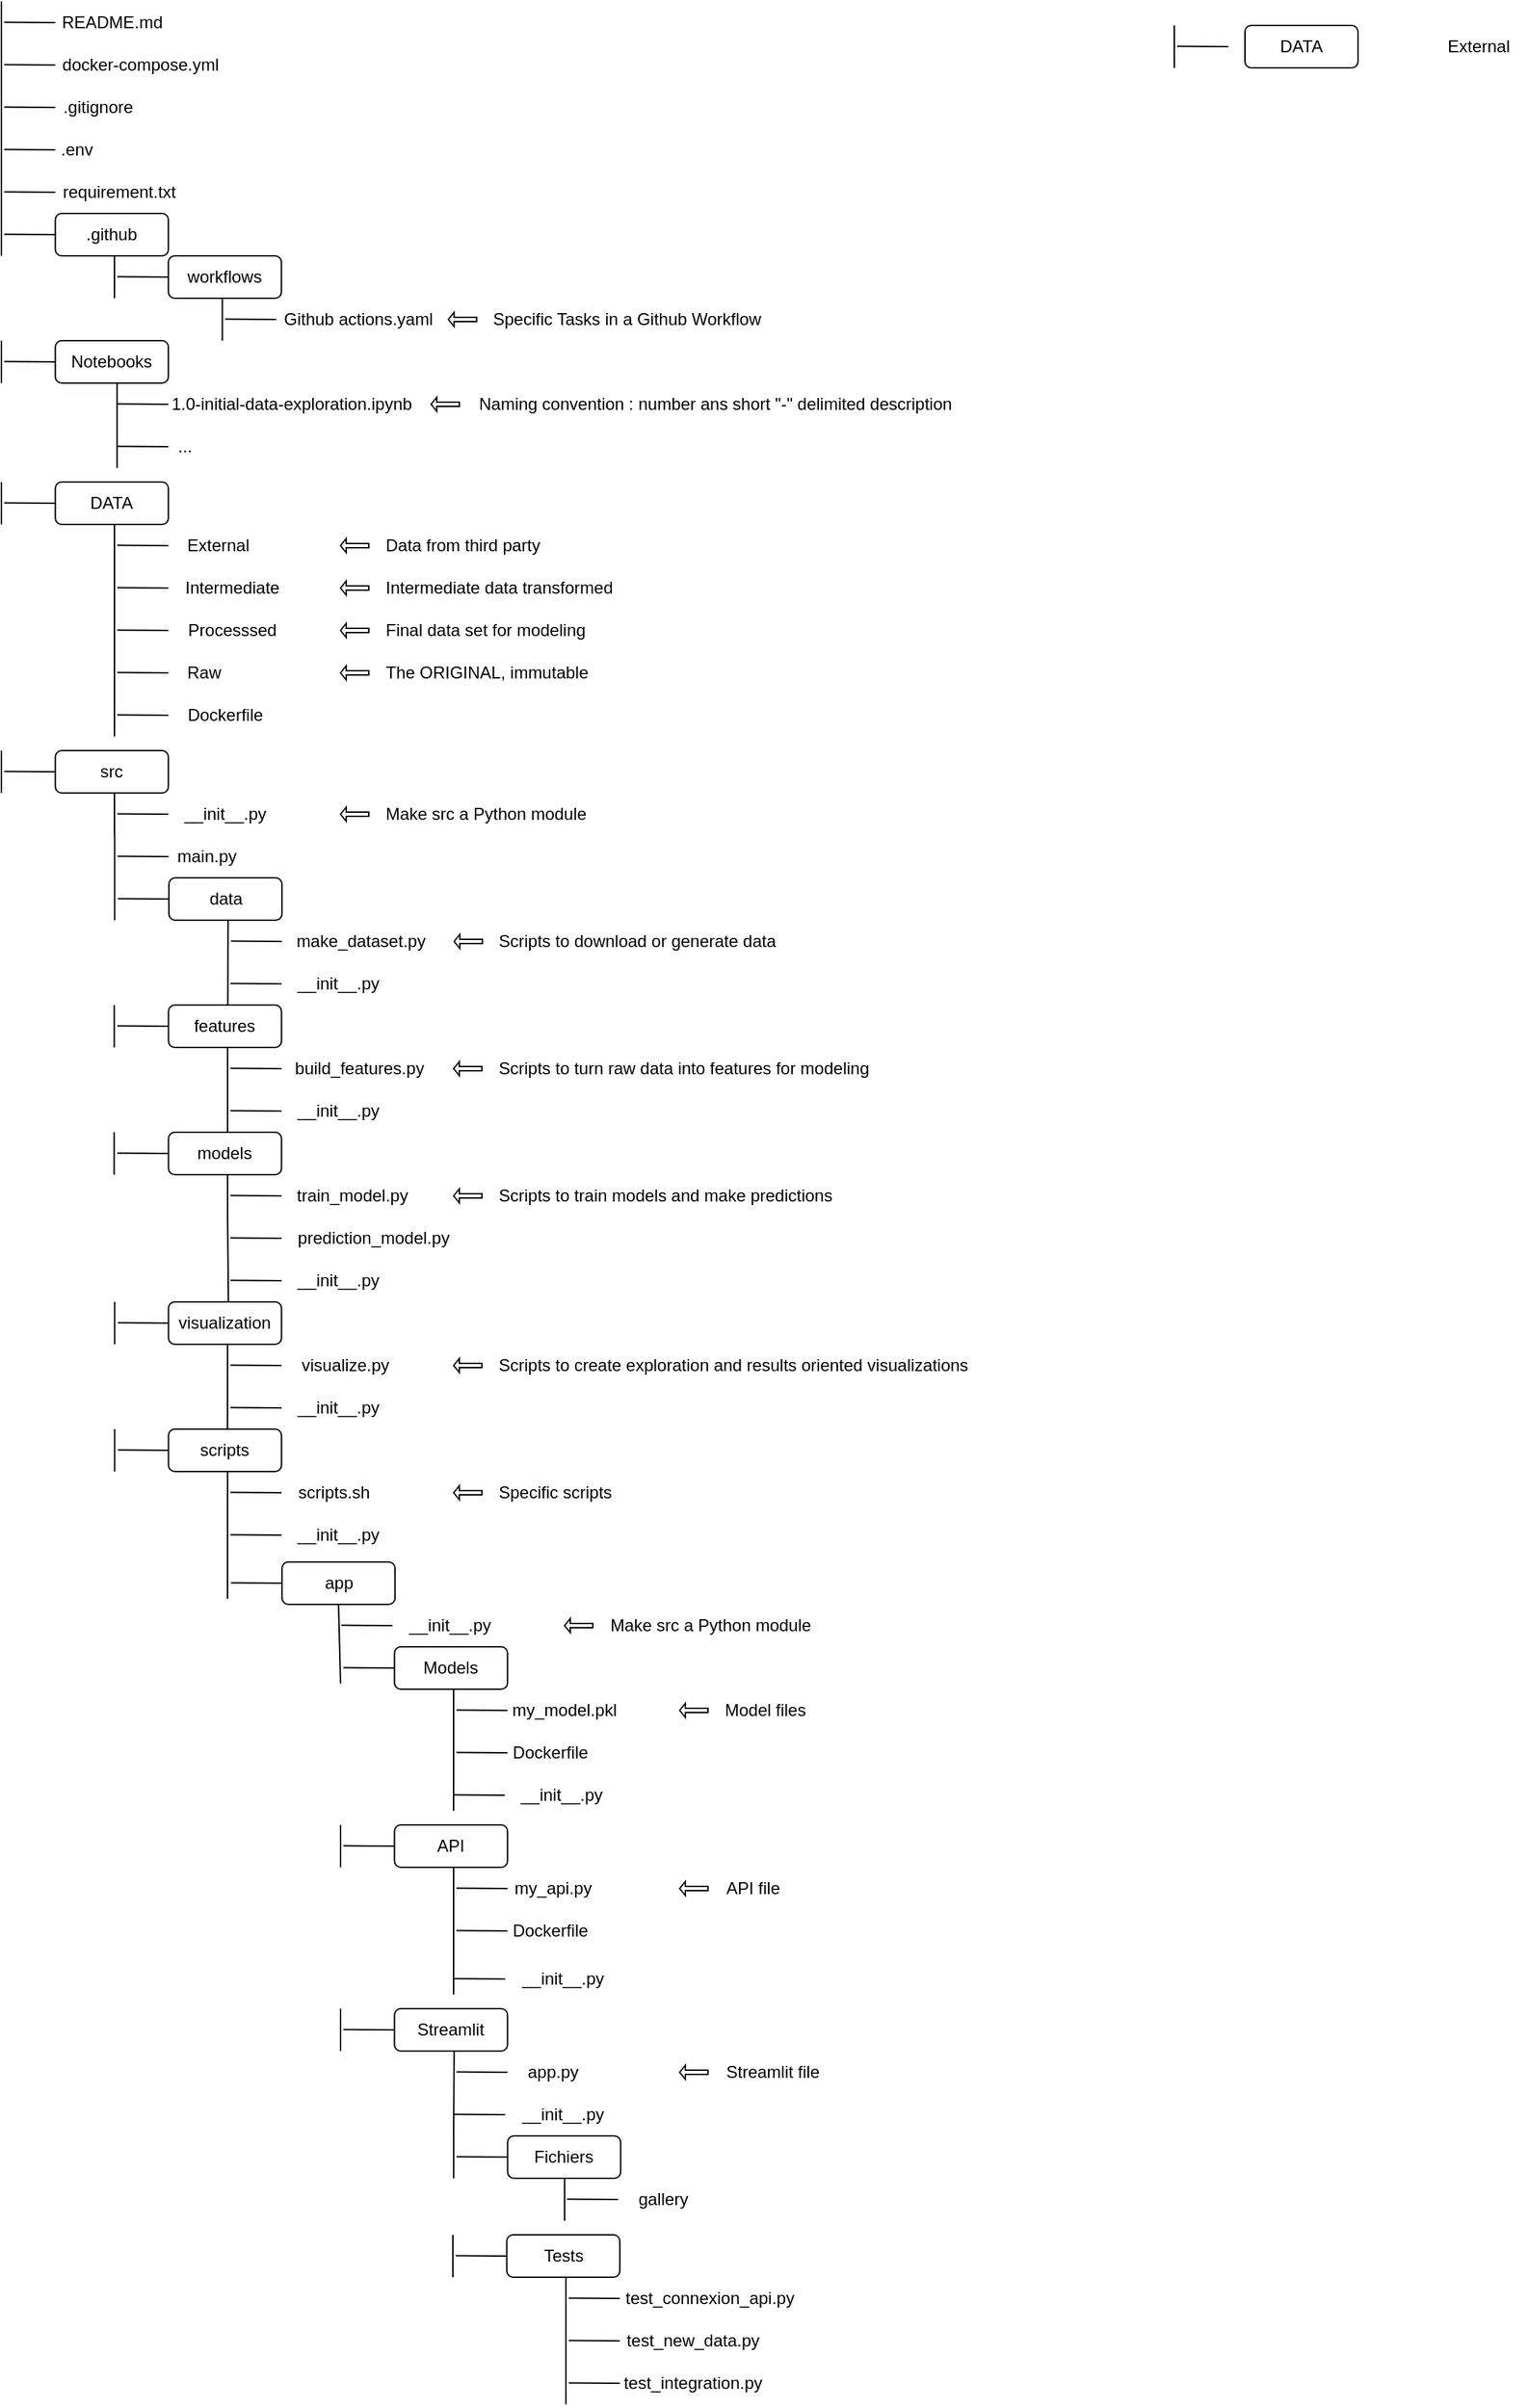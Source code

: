 <mxfile>
    <diagram id="nxH9pp_3e7CFuZq_NAJe" name="Page-1">
        <mxGraphModel dx="176" dy="231" grid="1" gridSize="10" guides="1" tooltips="1" connect="1" arrows="1" fold="1" page="1" pageScale="1" pageWidth="1654" pageHeight="2336" background="none" math="0" shadow="0">
            <root>
                <mxCell id="0"/>
                <mxCell id="1" parent="0"/>
                <mxCell id="2" value="DATA" style="rounded=1;whiteSpace=wrap;html=1;" parent="1" vertex="1">
                    <mxGeometry x="78.16" y="340" width="80" height="30" as="geometry"/>
                </mxCell>
                <mxCell id="3" value="External" style="text;html=1;align=center;verticalAlign=middle;resizable=0;points=[];autosize=1;strokeColor=none;fillColor=none;" parent="1" vertex="1">
                    <mxGeometry x="1050" y="17" width="70" height="30" as="geometry"/>
                </mxCell>
                <mxCell id="17" value="DATA" style="rounded=1;whiteSpace=wrap;html=1;" parent="1" vertex="1">
                    <mxGeometry x="920" y="17" width="80" height="30" as="geometry"/>
                </mxCell>
                <mxCell id="18" value="README.md" style="text;html=1;align=center;verticalAlign=middle;resizable=0;points=[];autosize=1;strokeColor=none;fillColor=none;" parent="1" vertex="1">
                    <mxGeometry x="73.16" width="90" height="30" as="geometry"/>
                </mxCell>
                <mxCell id="21" value="" style="endArrow=none;html=1;entryX=-0.048;entryY=0.508;entryDx=0;entryDy=0;entryPerimeter=0;" parent="1" edge="1">
                    <mxGeometry width="50" height="50" relative="1" as="geometry">
                        <mxPoint x="872" y="31.8" as="sourcePoint"/>
                        <mxPoint x="908.16" y="32.04" as="targetPoint"/>
                    </mxGeometry>
                </mxCell>
                <mxCell id="22" value="" style="endArrow=none;html=1;" parent="1" edge="1">
                    <mxGeometry width="50" height="50" relative="1" as="geometry">
                        <mxPoint x="870" y="17" as="sourcePoint"/>
                        <mxPoint x="870" y="47" as="targetPoint"/>
                    </mxGeometry>
                </mxCell>
                <mxCell id="23" value="" style="endArrow=none;html=1;entryX=-0.048;entryY=0.508;entryDx=0;entryDy=0;entryPerimeter=0;" parent="1" edge="1">
                    <mxGeometry width="50" height="50" relative="1" as="geometry">
                        <mxPoint x="42" y="14.8" as="sourcePoint"/>
                        <mxPoint x="78.16" y="15.04" as="targetPoint"/>
                    </mxGeometry>
                </mxCell>
                <mxCell id="24" value="" style="endArrow=none;html=1;" parent="1" edge="1">
                    <mxGeometry width="50" height="50" relative="1" as="geometry">
                        <mxPoint x="40" as="sourcePoint"/>
                        <mxPoint x="40" y="30" as="targetPoint"/>
                    </mxGeometry>
                </mxCell>
                <mxCell id="25" value="" style="endArrow=none;html=1;entryX=-0.048;entryY=0.508;entryDx=0;entryDy=0;entryPerimeter=0;" parent="1" edge="1">
                    <mxGeometry width="50" height="50" relative="1" as="geometry">
                        <mxPoint x="42.0" y="354.8" as="sourcePoint"/>
                        <mxPoint x="78.16" y="355.04" as="targetPoint"/>
                    </mxGeometry>
                </mxCell>
                <mxCell id="26" value="" style="endArrow=none;html=1;" parent="1" edge="1">
                    <mxGeometry width="50" height="50" relative="1" as="geometry">
                        <mxPoint x="40.0" y="340" as="sourcePoint"/>
                        <mxPoint x="40.0" y="370" as="targetPoint"/>
                    </mxGeometry>
                </mxCell>
                <mxCell id="27" value="External" style="text;html=1;align=center;verticalAlign=middle;resizable=0;points=[];autosize=1;strokeColor=none;fillColor=none;" parent="1" vertex="1">
                    <mxGeometry x="158.16" y="370" width="70" height="30" as="geometry"/>
                </mxCell>
                <mxCell id="28" value="" style="endArrow=none;html=1;entryX=-0.048;entryY=0.508;entryDx=0;entryDy=0;entryPerimeter=0;" parent="1" edge="1">
                    <mxGeometry width="50" height="50" relative="1" as="geometry">
                        <mxPoint x="122" y="384.8" as="sourcePoint"/>
                        <mxPoint x="158.16" y="385.04" as="targetPoint"/>
                    </mxGeometry>
                </mxCell>
                <mxCell id="29" value="" style="endArrow=none;html=1;" parent="1" edge="1">
                    <mxGeometry width="50" height="50" relative="1" as="geometry">
                        <mxPoint x="120" y="370" as="sourcePoint"/>
                        <mxPoint x="120" y="400" as="targetPoint"/>
                    </mxGeometry>
                </mxCell>
                <mxCell id="30" value="Intermediate" style="text;html=1;align=center;verticalAlign=middle;resizable=0;points=[];autosize=1;strokeColor=none;fillColor=none;" parent="1" vertex="1">
                    <mxGeometry x="158.16" y="400" width="90" height="30" as="geometry"/>
                </mxCell>
                <mxCell id="31" value="" style="endArrow=none;html=1;entryX=-0.048;entryY=0.508;entryDx=0;entryDy=0;entryPerimeter=0;" parent="1" edge="1">
                    <mxGeometry width="50" height="50" relative="1" as="geometry">
                        <mxPoint x="122.0" y="414.8" as="sourcePoint"/>
                        <mxPoint x="158.16" y="415.04" as="targetPoint"/>
                    </mxGeometry>
                </mxCell>
                <mxCell id="32" value="" style="endArrow=none;html=1;" parent="1" edge="1">
                    <mxGeometry width="50" height="50" relative="1" as="geometry">
                        <mxPoint x="120.0" y="400" as="sourcePoint"/>
                        <mxPoint x="120.0" y="430" as="targetPoint"/>
                    </mxGeometry>
                </mxCell>
                <mxCell id="33" value="Processsed" style="text;html=1;align=center;verticalAlign=middle;resizable=0;points=[];autosize=1;strokeColor=none;fillColor=none;" parent="1" vertex="1">
                    <mxGeometry x="158.16" y="430" width="90" height="30" as="geometry"/>
                </mxCell>
                <mxCell id="34" value="" style="endArrow=none;html=1;entryX=-0.048;entryY=0.508;entryDx=0;entryDy=0;entryPerimeter=0;" parent="1" edge="1">
                    <mxGeometry width="50" height="50" relative="1" as="geometry">
                        <mxPoint x="122.0" y="444.8" as="sourcePoint"/>
                        <mxPoint x="158.16" y="445.04" as="targetPoint"/>
                    </mxGeometry>
                </mxCell>
                <mxCell id="35" value="" style="endArrow=none;html=1;" parent="1" edge="1">
                    <mxGeometry width="50" height="50" relative="1" as="geometry">
                        <mxPoint x="120.0" y="430" as="sourcePoint"/>
                        <mxPoint x="120.0" y="460" as="targetPoint"/>
                    </mxGeometry>
                </mxCell>
                <mxCell id="36" value="Raw" style="text;html=1;align=center;verticalAlign=middle;resizable=0;points=[];autosize=1;strokeColor=none;fillColor=none;" parent="1" vertex="1">
                    <mxGeometry x="158.16" y="460" width="50" height="30" as="geometry"/>
                </mxCell>
                <mxCell id="37" value="" style="endArrow=none;html=1;entryX=-0.048;entryY=0.508;entryDx=0;entryDy=0;entryPerimeter=0;" parent="1" edge="1">
                    <mxGeometry width="50" height="50" relative="1" as="geometry">
                        <mxPoint x="122.0" y="474.8" as="sourcePoint"/>
                        <mxPoint x="158.16" y="475.04" as="targetPoint"/>
                    </mxGeometry>
                </mxCell>
                <mxCell id="38" value="" style="endArrow=none;html=1;" parent="1" edge="1">
                    <mxGeometry width="50" height="50" relative="1" as="geometry">
                        <mxPoint x="120.0" y="460" as="sourcePoint"/>
                        <mxPoint x="120.0" y="490" as="targetPoint"/>
                    </mxGeometry>
                </mxCell>
                <mxCell id="39" value="" style="shape=singleArrow;direction=west;whiteSpace=wrap;html=1;" parent="1" vertex="1">
                    <mxGeometry x="280" y="380" width="20" height="10" as="geometry"/>
                </mxCell>
                <mxCell id="40" value="Data from third party" style="text;html=1;align=left;verticalAlign=middle;resizable=0;points=[];autosize=1;strokeColor=none;fillColor=none;" parent="1" vertex="1">
                    <mxGeometry x="310" y="370" width="130" height="30" as="geometry"/>
                </mxCell>
                <mxCell id="41" value="" style="shape=singleArrow;direction=west;whiteSpace=wrap;html=1;" parent="1" vertex="1">
                    <mxGeometry x="280" y="410" width="20" height="10" as="geometry"/>
                </mxCell>
                <mxCell id="42" value="Intermediate data transformed" style="text;html=1;align=left;verticalAlign=middle;resizable=0;points=[];autosize=1;strokeColor=none;fillColor=none;" parent="1" vertex="1">
                    <mxGeometry x="310" y="400" width="180" height="30" as="geometry"/>
                </mxCell>
                <mxCell id="43" value="" style="shape=singleArrow;direction=west;whiteSpace=wrap;html=1;" parent="1" vertex="1">
                    <mxGeometry x="280" y="440" width="20" height="10" as="geometry"/>
                </mxCell>
                <mxCell id="44" value="Final data set for modeling" style="text;html=1;align=left;verticalAlign=middle;resizable=0;points=[];autosize=1;strokeColor=none;fillColor=none;" parent="1" vertex="1">
                    <mxGeometry x="310" y="430" width="160" height="30" as="geometry"/>
                </mxCell>
                <mxCell id="45" value="" style="shape=singleArrow;direction=west;whiteSpace=wrap;html=1;" parent="1" vertex="1">
                    <mxGeometry x="280" y="470" width="20" height="10" as="geometry"/>
                </mxCell>
                <mxCell id="46" value="The ORIGINAL, immutable" style="text;html=1;align=left;verticalAlign=middle;resizable=0;points=[];autosize=1;strokeColor=none;fillColor=none;" parent="1" vertex="1">
                    <mxGeometry x="310" y="460" width="170" height="30" as="geometry"/>
                </mxCell>
                <mxCell id="47" value=".github" style="rounded=1;whiteSpace=wrap;html=1;" parent="1" vertex="1">
                    <mxGeometry x="78.16" y="150" width="80" height="30" as="geometry"/>
                </mxCell>
                <mxCell id="48" value="workflows" style="rounded=1;whiteSpace=wrap;html=1;" parent="1" vertex="1">
                    <mxGeometry x="158.16" y="180" width="80" height="30" as="geometry"/>
                </mxCell>
                <mxCell id="49" value="" style="endArrow=none;html=1;entryX=-0.048;entryY=0.508;entryDx=0;entryDy=0;entryPerimeter=0;" parent="1" edge="1">
                    <mxGeometry width="50" height="50" relative="1" as="geometry">
                        <mxPoint x="42.0" y="164.8" as="sourcePoint"/>
                        <mxPoint x="78.16" y="165.04" as="targetPoint"/>
                    </mxGeometry>
                </mxCell>
                <mxCell id="50" value="" style="endArrow=none;html=1;" parent="1" edge="1">
                    <mxGeometry width="50" height="50" relative="1" as="geometry">
                        <mxPoint x="40.0" y="150" as="sourcePoint"/>
                        <mxPoint x="40.0" y="180" as="targetPoint"/>
                    </mxGeometry>
                </mxCell>
                <mxCell id="51" value="" style="endArrow=none;html=1;entryX=-0.048;entryY=0.508;entryDx=0;entryDy=0;entryPerimeter=0;" parent="1" edge="1">
                    <mxGeometry width="50" height="50" relative="1" as="geometry">
                        <mxPoint x="122.0" y="194.8" as="sourcePoint"/>
                        <mxPoint x="158.16" y="195.04" as="targetPoint"/>
                    </mxGeometry>
                </mxCell>
                <mxCell id="52" value="" style="endArrow=none;html=1;" parent="1" edge="1">
                    <mxGeometry width="50" height="50" relative="1" as="geometry">
                        <mxPoint x="120.0" y="180" as="sourcePoint"/>
                        <mxPoint x="120.0" y="210" as="targetPoint"/>
                    </mxGeometry>
                </mxCell>
                <mxCell id="53" value="" style="endArrow=none;html=1;entryX=-0.048;entryY=0.508;entryDx=0;entryDy=0;entryPerimeter=0;" parent="1" edge="1">
                    <mxGeometry width="50" height="50" relative="1" as="geometry">
                        <mxPoint x="198.32" y="224.8" as="sourcePoint"/>
                        <mxPoint x="234.48" y="225.04" as="targetPoint"/>
                    </mxGeometry>
                </mxCell>
                <mxCell id="54" value="" style="endArrow=none;html=1;" parent="1" edge="1">
                    <mxGeometry width="50" height="50" relative="1" as="geometry">
                        <mxPoint x="196.32" y="210" as="sourcePoint"/>
                        <mxPoint x="196.32" y="240" as="targetPoint"/>
                    </mxGeometry>
                </mxCell>
                <mxCell id="55" value="Github actions.yaml" style="text;html=1;align=left;verticalAlign=middle;resizable=0;points=[];autosize=1;strokeColor=none;fillColor=none;" parent="1" vertex="1">
                    <mxGeometry x="238.16" y="210" width="130" height="30" as="geometry"/>
                </mxCell>
                <mxCell id="56" value="" style="shape=singleArrow;direction=west;whiteSpace=wrap;html=1;" parent="1" vertex="1">
                    <mxGeometry x="356.32" y="220" width="20" height="10" as="geometry"/>
                </mxCell>
                <mxCell id="57" value="Specific Tasks in a Github Workflow" style="text;html=1;align=left;verticalAlign=middle;resizable=0;points=[];autosize=1;strokeColor=none;fillColor=none;labelBackgroundColor=none;" parent="1" vertex="1">
                    <mxGeometry x="386.32" y="210" width="210" height="30" as="geometry"/>
                </mxCell>
                <mxCell id="58" value="docker-compose.yml" style="text;html=1;align=center;verticalAlign=middle;resizable=0;points=[];autosize=1;strokeColor=none;fillColor=none;" parent="1" vertex="1">
                    <mxGeometry x="73.16" y="30" width="130" height="30" as="geometry"/>
                </mxCell>
                <mxCell id="59" value="" style="endArrow=none;html=1;entryX=-0.048;entryY=0.508;entryDx=0;entryDy=0;entryPerimeter=0;" parent="1" edge="1">
                    <mxGeometry width="50" height="50" relative="1" as="geometry">
                        <mxPoint x="42.0" y="44.8" as="sourcePoint"/>
                        <mxPoint x="78.16" y="45.04" as="targetPoint"/>
                    </mxGeometry>
                </mxCell>
                <mxCell id="60" value="" style="endArrow=none;html=1;" parent="1" edge="1">
                    <mxGeometry width="50" height="50" relative="1" as="geometry">
                        <mxPoint x="40.0" y="30" as="sourcePoint"/>
                        <mxPoint x="40.0" y="60" as="targetPoint"/>
                    </mxGeometry>
                </mxCell>
                <mxCell id="61" value=".gitignore" style="text;html=1;align=center;verticalAlign=middle;resizable=0;points=[];autosize=1;strokeColor=none;fillColor=none;" parent="1" vertex="1">
                    <mxGeometry x="73.16" y="60" width="70" height="30" as="geometry"/>
                </mxCell>
                <mxCell id="62" value="" style="endArrow=none;html=1;entryX=-0.048;entryY=0.508;entryDx=0;entryDy=0;entryPerimeter=0;" parent="1" edge="1">
                    <mxGeometry width="50" height="50" relative="1" as="geometry">
                        <mxPoint x="42.0" y="74.8" as="sourcePoint"/>
                        <mxPoint x="78.16" y="75.04" as="targetPoint"/>
                    </mxGeometry>
                </mxCell>
                <mxCell id="63" value="" style="endArrow=none;html=1;" parent="1" edge="1">
                    <mxGeometry width="50" height="50" relative="1" as="geometry">
                        <mxPoint x="40.0" y="60" as="sourcePoint"/>
                        <mxPoint x="40.0" y="90" as="targetPoint"/>
                    </mxGeometry>
                </mxCell>
                <mxCell id="64" value=".env" style="text;html=1;align=center;verticalAlign=middle;resizable=0;points=[];autosize=1;strokeColor=none;fillColor=none;" parent="1" vertex="1">
                    <mxGeometry x="68.16" y="90" width="50" height="30" as="geometry"/>
                </mxCell>
                <mxCell id="65" value="" style="endArrow=none;html=1;entryX=-0.048;entryY=0.508;entryDx=0;entryDy=0;entryPerimeter=0;" parent="1" edge="1">
                    <mxGeometry width="50" height="50" relative="1" as="geometry">
                        <mxPoint x="42.0" y="104.8" as="sourcePoint"/>
                        <mxPoint x="78.16" y="105.04" as="targetPoint"/>
                    </mxGeometry>
                </mxCell>
                <mxCell id="66" value="" style="endArrow=none;html=1;" parent="1" edge="1">
                    <mxGeometry width="50" height="50" relative="1" as="geometry">
                        <mxPoint x="40.0" y="90" as="sourcePoint"/>
                        <mxPoint x="40.0" y="120" as="targetPoint"/>
                    </mxGeometry>
                </mxCell>
                <mxCell id="67" value="requirement.txt" style="text;html=1;align=center;verticalAlign=middle;resizable=0;points=[];autosize=1;strokeColor=none;fillColor=none;" parent="1" vertex="1">
                    <mxGeometry x="73.16" y="120" width="100" height="30" as="geometry"/>
                </mxCell>
                <mxCell id="68" value="" style="endArrow=none;html=1;entryX=-0.048;entryY=0.508;entryDx=0;entryDy=0;entryPerimeter=0;" parent="1" edge="1">
                    <mxGeometry width="50" height="50" relative="1" as="geometry">
                        <mxPoint x="42" y="134.8" as="sourcePoint"/>
                        <mxPoint x="78.16" y="135.04" as="targetPoint"/>
                    </mxGeometry>
                </mxCell>
                <mxCell id="69" value="" style="endArrow=none;html=1;" parent="1" edge="1">
                    <mxGeometry width="50" height="50" relative="1" as="geometry">
                        <mxPoint x="40" y="120" as="sourcePoint"/>
                        <mxPoint x="40" y="150" as="targetPoint"/>
                    </mxGeometry>
                </mxCell>
                <mxCell id="70" value="src" style="rounded=1;whiteSpace=wrap;html=1;" parent="1" vertex="1">
                    <mxGeometry x="78.16" y="530" width="80" height="30" as="geometry"/>
                </mxCell>
                <mxCell id="71" value="" style="endArrow=none;html=1;entryX=-0.048;entryY=0.508;entryDx=0;entryDy=0;entryPerimeter=0;" parent="1" edge="1">
                    <mxGeometry width="50" height="50" relative="1" as="geometry">
                        <mxPoint x="42" y="544.8" as="sourcePoint"/>
                        <mxPoint x="78.16" y="545.04" as="targetPoint"/>
                    </mxGeometry>
                </mxCell>
                <mxCell id="72" value="" style="endArrow=none;html=1;" parent="1" edge="1">
                    <mxGeometry width="50" height="50" relative="1" as="geometry">
                        <mxPoint x="40" y="530" as="sourcePoint"/>
                        <mxPoint x="40" y="560" as="targetPoint"/>
                    </mxGeometry>
                </mxCell>
                <mxCell id="73" value="__init__.py" style="text;html=1;align=center;verticalAlign=middle;resizable=0;points=[];autosize=1;strokeColor=none;fillColor=none;" parent="1" vertex="1">
                    <mxGeometry x="158.16" y="560" width="80" height="30" as="geometry"/>
                </mxCell>
                <mxCell id="74" value="" style="endArrow=none;html=1;entryX=-0.048;entryY=0.508;entryDx=0;entryDy=0;entryPerimeter=0;" parent="1" edge="1">
                    <mxGeometry width="50" height="50" relative="1" as="geometry">
                        <mxPoint x="122" y="574.8" as="sourcePoint"/>
                        <mxPoint x="158.16" y="575.04" as="targetPoint"/>
                    </mxGeometry>
                </mxCell>
                <mxCell id="75" value="" style="endArrow=none;html=1;" parent="1" edge="1">
                    <mxGeometry width="50" height="50" relative="1" as="geometry">
                        <mxPoint x="120" y="560" as="sourcePoint"/>
                        <mxPoint x="120" y="590" as="targetPoint"/>
                    </mxGeometry>
                </mxCell>
                <mxCell id="76" value="" style="shape=singleArrow;direction=west;whiteSpace=wrap;html=1;" parent="1" vertex="1">
                    <mxGeometry x="280" y="570" width="20" height="10" as="geometry"/>
                </mxCell>
                <mxCell id="77" value="Make src a Python module" style="text;html=1;align=left;verticalAlign=middle;resizable=0;points=[];autosize=1;strokeColor=none;fillColor=none;" parent="1" vertex="1">
                    <mxGeometry x="310" y="560" width="170" height="30" as="geometry"/>
                </mxCell>
                <mxCell id="78" value="data" style="rounded=1;whiteSpace=wrap;html=1;" parent="1" vertex="1">
                    <mxGeometry x="158.54" y="620" width="80" height="30" as="geometry"/>
                </mxCell>
                <mxCell id="79" value="make_dataset.py" style="text;html=1;align=center;verticalAlign=middle;resizable=0;points=[];autosize=1;strokeColor=none;fillColor=none;" parent="1" vertex="1">
                    <mxGeometry x="238.54" y="650" width="110" height="30" as="geometry"/>
                </mxCell>
                <mxCell id="80" value="" style="endArrow=none;html=1;entryX=-0.048;entryY=0.508;entryDx=0;entryDy=0;entryPerimeter=0;" parent="1" edge="1">
                    <mxGeometry width="50" height="50" relative="1" as="geometry">
                        <mxPoint x="202.38" y="664.8" as="sourcePoint"/>
                        <mxPoint x="238.54" y="665.04" as="targetPoint"/>
                    </mxGeometry>
                </mxCell>
                <mxCell id="81" value="" style="endArrow=none;html=1;entryX=0.525;entryY=-0.017;entryDx=0;entryDy=0;entryPerimeter=0;" parent="1" edge="1" target="192">
                    <mxGeometry width="50" height="50" relative="1" as="geometry">
                        <mxPoint x="200.38" y="650" as="sourcePoint"/>
                        <mxPoint x="200.38" y="680" as="targetPoint"/>
                    </mxGeometry>
                </mxCell>
                <mxCell id="82" value="" style="shape=singleArrow;direction=west;whiteSpace=wrap;html=1;" parent="1" vertex="1">
                    <mxGeometry x="360.38" y="660" width="20" height="10" as="geometry"/>
                </mxCell>
                <mxCell id="83" value="Scripts to download or generate data" style="text;html=1;align=left;verticalAlign=middle;resizable=0;points=[];autosize=1;strokeColor=none;fillColor=none;" parent="1" vertex="1">
                    <mxGeometry x="390.38" y="650" width="220" height="30" as="geometry"/>
                </mxCell>
                <mxCell id="84" value="" style="endArrow=none;html=1;entryX=-0.048;entryY=0.508;entryDx=0;entryDy=0;entryPerimeter=0;" parent="1" edge="1">
                    <mxGeometry width="50" height="50" relative="1" as="geometry">
                        <mxPoint x="122.38" y="634.8" as="sourcePoint"/>
                        <mxPoint x="158.54" y="635.04" as="targetPoint"/>
                    </mxGeometry>
                </mxCell>
                <mxCell id="85" value="" style="endArrow=none;html=1;" parent="1" edge="1">
                    <mxGeometry width="50" height="50" relative="1" as="geometry">
                        <mxPoint x="120.16" y="620" as="sourcePoint"/>
                        <mxPoint x="120.16" y="650" as="targetPoint"/>
                    </mxGeometry>
                </mxCell>
                <mxCell id="92" value="models" style="rounded=1;whiteSpace=wrap;html=1;" parent="1" vertex="1">
                    <mxGeometry x="158.22" y="800" width="80" height="30" as="geometry"/>
                </mxCell>
                <mxCell id="93" value="train_model.py" style="text;html=1;align=center;verticalAlign=middle;resizable=0;points=[];autosize=1;strokeColor=none;fillColor=none;" parent="1" vertex="1">
                    <mxGeometry x="238.22" y="830" width="100" height="30" as="geometry"/>
                </mxCell>
                <mxCell id="94" value="" style="endArrow=none;html=1;entryX=-0.048;entryY=0.508;entryDx=0;entryDy=0;entryPerimeter=0;" parent="1" edge="1">
                    <mxGeometry width="50" height="50" relative="1" as="geometry">
                        <mxPoint x="202.06" y="844.8" as="sourcePoint"/>
                        <mxPoint x="238.22" y="845.04" as="targetPoint"/>
                    </mxGeometry>
                </mxCell>
                <mxCell id="95" value="" style="endArrow=none;html=1;" parent="1" edge="1">
                    <mxGeometry width="50" height="50" relative="1" as="geometry">
                        <mxPoint x="200.06" y="830" as="sourcePoint"/>
                        <mxPoint x="200.06" y="860" as="targetPoint"/>
                    </mxGeometry>
                </mxCell>
                <mxCell id="96" value="" style="shape=singleArrow;direction=west;whiteSpace=wrap;html=1;" parent="1" vertex="1">
                    <mxGeometry x="360.06" y="840" width="20" height="10" as="geometry"/>
                </mxCell>
                <mxCell id="97" value="Scripts to train models and make predictions" style="text;html=1;align=left;verticalAlign=middle;resizable=0;points=[];autosize=1;strokeColor=none;fillColor=none;" parent="1" vertex="1">
                    <mxGeometry x="390.06" y="830" width="260" height="30" as="geometry"/>
                </mxCell>
                <mxCell id="98" value="visualization" style="rounded=1;whiteSpace=wrap;html=1;" parent="1" vertex="1">
                    <mxGeometry x="158.22" y="920" width="80" height="30" as="geometry"/>
                </mxCell>
                <mxCell id="99" value="visualize.py" style="text;html=1;align=center;verticalAlign=middle;resizable=0;points=[];autosize=1;strokeColor=none;fillColor=none;" parent="1" vertex="1">
                    <mxGeometry x="238.22" y="950" width="90" height="30" as="geometry"/>
                </mxCell>
                <mxCell id="100" value="" style="endArrow=none;html=1;entryX=-0.048;entryY=0.508;entryDx=0;entryDy=0;entryPerimeter=0;" parent="1" edge="1">
                    <mxGeometry width="50" height="50" relative="1" as="geometry">
                        <mxPoint x="202.06" y="964.8" as="sourcePoint"/>
                        <mxPoint x="238.22" y="965.04" as="targetPoint"/>
                    </mxGeometry>
                </mxCell>
                <mxCell id="101" value="" style="endArrow=none;html=1;entryX=0.522;entryY=0;entryDx=0;entryDy=0;entryPerimeter=0;" parent="1" edge="1" target="107">
                    <mxGeometry width="50" height="50" relative="1" as="geometry">
                        <mxPoint x="200.06" y="950" as="sourcePoint"/>
                        <mxPoint x="200.06" y="980" as="targetPoint"/>
                    </mxGeometry>
                </mxCell>
                <mxCell id="102" value="" style="shape=singleArrow;direction=west;whiteSpace=wrap;html=1;" parent="1" vertex="1">
                    <mxGeometry x="360.06" y="960" width="20" height="10" as="geometry"/>
                </mxCell>
                <mxCell id="103" value="Scripts to create exploration and results oriented visualizations" style="text;html=1;align=left;verticalAlign=middle;resizable=0;points=[];autosize=1;strokeColor=none;fillColor=none;" parent="1" vertex="1">
                    <mxGeometry x="390.38" y="950" width="360" height="30" as="geometry"/>
                </mxCell>
                <mxCell id="104" value="prediction_model.py" style="text;html=1;align=center;verticalAlign=middle;resizable=0;points=[];autosize=1;strokeColor=none;fillColor=none;" parent="1" vertex="1">
                    <mxGeometry x="238.22" y="860" width="130" height="30" as="geometry"/>
                </mxCell>
                <mxCell id="105" value="" style="endArrow=none;html=1;entryX=-0.048;entryY=0.508;entryDx=0;entryDy=0;entryPerimeter=0;" parent="1" edge="1">
                    <mxGeometry width="50" height="50" relative="1" as="geometry">
                        <mxPoint x="202.06" y="874.8" as="sourcePoint"/>
                        <mxPoint x="238.22" y="875.04" as="targetPoint"/>
                    </mxGeometry>
                </mxCell>
                <mxCell id="106" value="" style="endArrow=none;html=1;entryX=0.53;entryY=-0.005;entryDx=0;entryDy=0;entryPerimeter=0;" parent="1" edge="1" target="98">
                    <mxGeometry width="50" height="50" relative="1" as="geometry">
                        <mxPoint x="200.06" y="860" as="sourcePoint"/>
                        <mxPoint x="200.06" y="890" as="targetPoint"/>
                    </mxGeometry>
                </mxCell>
                <mxCell id="107" value="scripts" style="rounded=1;whiteSpace=wrap;html=1;" parent="1" vertex="1">
                    <mxGeometry x="158.22" y="1010" width="80" height="30" as="geometry"/>
                </mxCell>
                <mxCell id="108" value="scripts.sh" style="text;html=1;align=center;verticalAlign=middle;resizable=0;points=[];autosize=1;strokeColor=none;fillColor=none;" parent="1" vertex="1">
                    <mxGeometry x="240.06" y="1040" width="70" height="30" as="geometry"/>
                </mxCell>
                <mxCell id="109" value="" style="endArrow=none;html=1;entryX=-0.048;entryY=0.508;entryDx=0;entryDy=0;entryPerimeter=0;" parent="1" edge="1">
                    <mxGeometry width="50" height="50" relative="1" as="geometry">
                        <mxPoint x="202.06" y="1054.8" as="sourcePoint"/>
                        <mxPoint x="238.22" y="1055.04" as="targetPoint"/>
                    </mxGeometry>
                </mxCell>
                <mxCell id="110" value="" style="endArrow=none;html=1;" parent="1" edge="1">
                    <mxGeometry width="50" height="50" relative="1" as="geometry">
                        <mxPoint x="200.06" y="1040" as="sourcePoint"/>
                        <mxPoint x="200" y="1130" as="targetPoint"/>
                    </mxGeometry>
                </mxCell>
                <mxCell id="111" value="" style="shape=singleArrow;direction=west;whiteSpace=wrap;html=1;" parent="1" vertex="1">
                    <mxGeometry x="360.06" y="1050" width="20" height="10" as="geometry"/>
                </mxCell>
                <mxCell id="112" value="Specific scripts&amp;nbsp;" style="text;html=1;align=left;verticalAlign=middle;resizable=0;points=[];autosize=1;strokeColor=none;fillColor=none;" parent="1" vertex="1">
                    <mxGeometry x="390.06" y="1040" width="110" height="30" as="geometry"/>
                </mxCell>
                <mxCell id="113" value="Models" style="rounded=1;whiteSpace=wrap;html=1;" parent="1" vertex="1">
                    <mxGeometry x="318.16" y="1164" width="80" height="30" as="geometry"/>
                </mxCell>
                <mxCell id="114" value="my_model.pkl" style="text;html=1;align=center;verticalAlign=middle;resizable=0;points=[];autosize=1;strokeColor=none;fillColor=none;" parent="1" vertex="1">
                    <mxGeometry x="388.16" y="1194" width="100" height="30" as="geometry"/>
                </mxCell>
                <mxCell id="115" value="" style="endArrow=none;html=1;entryX=-0.048;entryY=0.508;entryDx=0;entryDy=0;entryPerimeter=0;" parent="1" edge="1">
                    <mxGeometry width="50" height="50" relative="1" as="geometry">
                        <mxPoint x="362" y="1208.8" as="sourcePoint"/>
                        <mxPoint x="398.16" y="1209.04" as="targetPoint"/>
                    </mxGeometry>
                </mxCell>
                <mxCell id="116" value="" style="endArrow=none;html=1;" parent="1" edge="1">
                    <mxGeometry width="50" height="50" relative="1" as="geometry">
                        <mxPoint x="360" y="1194" as="sourcePoint"/>
                        <mxPoint x="360" y="1224" as="targetPoint"/>
                    </mxGeometry>
                </mxCell>
                <mxCell id="117" value="" style="shape=singleArrow;direction=west;whiteSpace=wrap;html=1;" parent="1" vertex="1">
                    <mxGeometry x="520.0" y="1204" width="20" height="10" as="geometry"/>
                </mxCell>
                <mxCell id="118" value="Model files" style="text;html=1;align=left;verticalAlign=middle;resizable=0;points=[];autosize=1;strokeColor=none;fillColor=none;" parent="1" vertex="1">
                    <mxGeometry x="550.0" y="1194" width="80" height="30" as="geometry"/>
                </mxCell>
                <mxCell id="122" value="" style="endArrow=none;html=1;entryX=-0.048;entryY=0.508;entryDx=0;entryDy=0;entryPerimeter=0;" parent="1" edge="1">
                    <mxGeometry width="50" height="50" relative="1" as="geometry">
                        <mxPoint x="282" y="1178.8" as="sourcePoint"/>
                        <mxPoint x="318.16" y="1179.04" as="targetPoint"/>
                    </mxGeometry>
                </mxCell>
                <mxCell id="124" value="Notebooks" style="rounded=1;whiteSpace=wrap;html=1;" parent="1" vertex="1">
                    <mxGeometry x="78.16" y="240" width="80" height="30" as="geometry"/>
                </mxCell>
                <mxCell id="125" value="1.0-initial-data-exploration.ipynb" style="text;html=1;align=center;verticalAlign=middle;resizable=0;points=[];autosize=1;strokeColor=none;fillColor=none;" parent="1" vertex="1">
                    <mxGeometry x="150" y="270" width="190" height="30" as="geometry"/>
                </mxCell>
                <mxCell id="126" value="" style="endArrow=none;html=1;entryX=-0.048;entryY=0.508;entryDx=0;entryDy=0;entryPerimeter=0;" parent="1" edge="1">
                    <mxGeometry width="50" height="50" relative="1" as="geometry">
                        <mxPoint x="122.0" y="284.8" as="sourcePoint"/>
                        <mxPoint x="158.16" y="285.04" as="targetPoint"/>
                    </mxGeometry>
                </mxCell>
                <mxCell id="127" value="" style="endArrow=none;html=1;" parent="1" edge="1">
                    <mxGeometry width="50" height="50" relative="1" as="geometry">
                        <mxPoint x="121.84" y="270" as="sourcePoint"/>
                        <mxPoint x="121.84" y="300" as="targetPoint"/>
                    </mxGeometry>
                </mxCell>
                <mxCell id="128" value="" style="shape=singleArrow;direction=west;whiteSpace=wrap;html=1;" parent="1" vertex="1">
                    <mxGeometry x="344.08" y="280" width="20" height="10" as="geometry"/>
                </mxCell>
                <mxCell id="129" value="Naming convention : number ans short &quot;-&quot; delimited description" style="text;html=1;align=left;verticalAlign=middle;resizable=0;points=[];autosize=1;strokeColor=none;fillColor=none;" parent="1" vertex="1">
                    <mxGeometry x="375.92" y="270" width="360" height="30" as="geometry"/>
                </mxCell>
                <mxCell id="130" value="" style="endArrow=none;html=1;entryX=-0.048;entryY=0.508;entryDx=0;entryDy=0;entryPerimeter=0;" parent="1" edge="1">
                    <mxGeometry width="50" height="50" relative="1" as="geometry">
                        <mxPoint x="42.0" y="254.8" as="sourcePoint"/>
                        <mxPoint x="78.16" y="255.04" as="targetPoint"/>
                    </mxGeometry>
                </mxCell>
                <mxCell id="131" value="" style="endArrow=none;html=1;" parent="1" edge="1">
                    <mxGeometry width="50" height="50" relative="1" as="geometry">
                        <mxPoint x="40.0" y="240.0" as="sourcePoint"/>
                        <mxPoint x="40.0" y="270" as="targetPoint"/>
                    </mxGeometry>
                </mxCell>
                <mxCell id="132" value="API" style="rounded=1;whiteSpace=wrap;html=1;" parent="1" vertex="1">
                    <mxGeometry x="318.16" y="1290" width="80" height="30" as="geometry"/>
                </mxCell>
                <mxCell id="133" value="my_api.py" style="text;html=1;align=center;verticalAlign=middle;resizable=0;points=[];autosize=1;strokeColor=none;fillColor=none;" parent="1" vertex="1">
                    <mxGeometry x="390" y="1320" width="80" height="30" as="geometry"/>
                </mxCell>
                <mxCell id="134" value="" style="endArrow=none;html=1;entryX=-0.048;entryY=0.508;entryDx=0;entryDy=0;entryPerimeter=0;" parent="1" edge="1">
                    <mxGeometry width="50" height="50" relative="1" as="geometry">
                        <mxPoint x="362" y="1334.8" as="sourcePoint"/>
                        <mxPoint x="398.16" y="1335.04" as="targetPoint"/>
                    </mxGeometry>
                </mxCell>
                <mxCell id="135" value="" style="endArrow=none;html=1;" parent="1" edge="1">
                    <mxGeometry width="50" height="50" relative="1" as="geometry">
                        <mxPoint x="360" y="1320" as="sourcePoint"/>
                        <mxPoint x="360" y="1350" as="targetPoint"/>
                    </mxGeometry>
                </mxCell>
                <mxCell id="136" value="" style="shape=singleArrow;direction=west;whiteSpace=wrap;html=1;" parent="1" vertex="1">
                    <mxGeometry x="520.0" y="1330" width="20" height="10" as="geometry"/>
                </mxCell>
                <mxCell id="137" value="API file" style="text;html=1;align=left;verticalAlign=middle;resizable=0;points=[];autosize=1;strokeColor=none;fillColor=none;" parent="1" vertex="1">
                    <mxGeometry x="551.32" y="1320" width="60" height="30" as="geometry"/>
                </mxCell>
                <mxCell id="138" value="" style="endArrow=none;html=1;entryX=-0.048;entryY=0.508;entryDx=0;entryDy=0;entryPerimeter=0;" parent="1" edge="1">
                    <mxGeometry width="50" height="50" relative="1" as="geometry">
                        <mxPoint x="282" y="1304.8" as="sourcePoint"/>
                        <mxPoint x="318.16" y="1305.04" as="targetPoint"/>
                    </mxGeometry>
                </mxCell>
                <mxCell id="139" value="" style="endArrow=none;html=1;" parent="1" edge="1">
                    <mxGeometry width="50" height="50" relative="1" as="geometry">
                        <mxPoint x="280" y="1290.0" as="sourcePoint"/>
                        <mxPoint x="280" y="1320" as="targetPoint"/>
                    </mxGeometry>
                </mxCell>
                <mxCell id="140" value="Tests" style="rounded=1;whiteSpace=wrap;html=1;" parent="1" vertex="1">
                    <mxGeometry x="397.64" y="1580" width="80" height="30" as="geometry"/>
                </mxCell>
                <mxCell id="141" value="test_connexion_api.py" style="text;html=1;align=center;verticalAlign=middle;resizable=0;points=[];autosize=1;strokeColor=none;fillColor=none;" parent="1" vertex="1">
                    <mxGeometry x="471.32" y="1610" width="140" height="30" as="geometry"/>
                </mxCell>
                <mxCell id="142" value="" style="endArrow=none;html=1;entryX=-0.048;entryY=0.508;entryDx=0;entryDy=0;entryPerimeter=0;" parent="1" edge="1">
                    <mxGeometry width="50" height="50" relative="1" as="geometry">
                        <mxPoint x="441.48" y="1624.8" as="sourcePoint"/>
                        <mxPoint x="477.64" y="1625.04" as="targetPoint"/>
                    </mxGeometry>
                </mxCell>
                <mxCell id="143" value="" style="endArrow=none;html=1;" parent="1" edge="1">
                    <mxGeometry width="50" height="50" relative="1" as="geometry">
                        <mxPoint x="439.48" y="1610" as="sourcePoint"/>
                        <mxPoint x="439.48" y="1640" as="targetPoint"/>
                    </mxGeometry>
                </mxCell>
                <mxCell id="146" value="" style="endArrow=none;html=1;entryX=-0.048;entryY=0.508;entryDx=0;entryDy=0;entryPerimeter=0;" parent="1" edge="1">
                    <mxGeometry width="50" height="50" relative="1" as="geometry">
                        <mxPoint x="361.48" y="1594.8" as="sourcePoint"/>
                        <mxPoint x="397.64" y="1595.04" as="targetPoint"/>
                    </mxGeometry>
                </mxCell>
                <mxCell id="147" value="" style="endArrow=none;html=1;" parent="1" edge="1">
                    <mxGeometry width="50" height="50" relative="1" as="geometry">
                        <mxPoint x="359.48" y="1580" as="sourcePoint"/>
                        <mxPoint x="359.48" y="1610" as="targetPoint"/>
                    </mxGeometry>
                </mxCell>
                <mxCell id="148" value="app" style="rounded=1;whiteSpace=wrap;html=1;" parent="1" vertex="1">
                    <mxGeometry x="238.56" y="1104" width="80" height="30" as="geometry"/>
                </mxCell>
                <mxCell id="149" value="" style="endArrow=none;html=1;entryX=-0.048;entryY=0.508;entryDx=0;entryDy=0;entryPerimeter=0;" parent="1" edge="1">
                    <mxGeometry width="50" height="50" relative="1" as="geometry">
                        <mxPoint x="202.4" y="1118.8" as="sourcePoint"/>
                        <mxPoint x="238.56" y="1119.04" as="targetPoint"/>
                    </mxGeometry>
                </mxCell>
                <mxCell id="151" value="__init__.py" style="text;html=1;align=center;verticalAlign=middle;resizable=0;points=[];autosize=1;strokeColor=none;fillColor=none;" parent="1" vertex="1">
                    <mxGeometry x="316.72" y="1134" width="80" height="30" as="geometry"/>
                </mxCell>
                <mxCell id="152" value="" style="endArrow=none;html=1;entryX=-0.048;entryY=0.508;entryDx=0;entryDy=0;entryPerimeter=0;" parent="1" edge="1">
                    <mxGeometry width="50" height="50" relative="1" as="geometry">
                        <mxPoint x="280.56" y="1148.8" as="sourcePoint"/>
                        <mxPoint x="316.72" y="1149.04" as="targetPoint"/>
                    </mxGeometry>
                </mxCell>
                <mxCell id="153" value="" style="endArrow=none;html=1;" parent="1" edge="1">
                    <mxGeometry width="50" height="50" relative="1" as="geometry">
                        <mxPoint x="278.56" y="1134" as="sourcePoint"/>
                        <mxPoint x="280" y="1190" as="targetPoint"/>
                    </mxGeometry>
                </mxCell>
                <mxCell id="154" value="" style="shape=singleArrow;direction=west;whiteSpace=wrap;html=1;" parent="1" vertex="1">
                    <mxGeometry x="438.56" y="1144" width="20" height="10" as="geometry"/>
                </mxCell>
                <mxCell id="155" value="Make src a Python module" style="text;html=1;align=left;verticalAlign=middle;resizable=0;points=[];autosize=1;strokeColor=none;fillColor=none;" parent="1" vertex="1">
                    <mxGeometry x="468.56" y="1134" width="170" height="30" as="geometry"/>
                </mxCell>
                <mxCell id="156" value="test_new_data.py" style="text;html=1;align=center;verticalAlign=middle;resizable=0;points=[];autosize=1;strokeColor=none;fillColor=none;" parent="1" vertex="1">
                    <mxGeometry x="469.48" y="1640" width="120" height="30" as="geometry"/>
                </mxCell>
                <mxCell id="157" value="" style="endArrow=none;html=1;entryX=-0.048;entryY=0.508;entryDx=0;entryDy=0;entryPerimeter=0;" parent="1" edge="1">
                    <mxGeometry width="50" height="50" relative="1" as="geometry">
                        <mxPoint x="441.48" y="1654.8" as="sourcePoint"/>
                        <mxPoint x="477.64" y="1655.04" as="targetPoint"/>
                    </mxGeometry>
                </mxCell>
                <mxCell id="158" value="" style="endArrow=none;html=1;" parent="1" edge="1">
                    <mxGeometry width="50" height="50" relative="1" as="geometry">
                        <mxPoint x="439.48" y="1640" as="sourcePoint"/>
                        <mxPoint x="439.48" y="1670" as="targetPoint"/>
                    </mxGeometry>
                </mxCell>
                <mxCell id="159" value="test_integration.py" style="text;html=1;align=center;verticalAlign=middle;resizable=0;points=[];autosize=1;strokeColor=none;fillColor=none;" parent="1" vertex="1">
                    <mxGeometry x="469.48" y="1670" width="120" height="30" as="geometry"/>
                </mxCell>
                <mxCell id="160" value="" style="endArrow=none;html=1;entryX=-0.048;entryY=0.508;entryDx=0;entryDy=0;entryPerimeter=0;" parent="1" edge="1">
                    <mxGeometry width="50" height="50" relative="1" as="geometry">
                        <mxPoint x="441.48" y="1684.8" as="sourcePoint"/>
                        <mxPoint x="477.64" y="1685.04" as="targetPoint"/>
                    </mxGeometry>
                </mxCell>
                <mxCell id="161" value="" style="endArrow=none;html=1;" parent="1" edge="1">
                    <mxGeometry width="50" height="50" relative="1" as="geometry">
                        <mxPoint x="439.48" y="1670" as="sourcePoint"/>
                        <mxPoint x="439.48" y="1700" as="targetPoint"/>
                    </mxGeometry>
                </mxCell>
                <mxCell id="162" value="Dockerfile" style="text;html=1;align=center;verticalAlign=middle;resizable=0;points=[];autosize=1;strokeColor=none;fillColor=none;" parent="1" vertex="1">
                    <mxGeometry x="388.16" y="1224" width="80" height="30" as="geometry"/>
                </mxCell>
                <mxCell id="163" value="" style="endArrow=none;html=1;entryX=-0.048;entryY=0.508;entryDx=0;entryDy=0;entryPerimeter=0;" parent="1" edge="1">
                    <mxGeometry width="50" height="50" relative="1" as="geometry">
                        <mxPoint x="362" y="1238.8" as="sourcePoint"/>
                        <mxPoint x="398.16" y="1239.04" as="targetPoint"/>
                    </mxGeometry>
                </mxCell>
                <mxCell id="164" value="" style="endArrow=none;html=1;" parent="1" edge="1">
                    <mxGeometry width="50" height="50" relative="1" as="geometry">
                        <mxPoint x="360" y="1224" as="sourcePoint"/>
                        <mxPoint x="360" y="1280" as="targetPoint"/>
                    </mxGeometry>
                </mxCell>
                <mxCell id="165" value="Dockerfile" style="text;html=1;align=center;verticalAlign=middle;resizable=0;points=[];autosize=1;strokeColor=none;fillColor=none;" parent="1" vertex="1">
                    <mxGeometry x="388.16" y="1350" width="80" height="30" as="geometry"/>
                </mxCell>
                <mxCell id="166" value="" style="endArrow=none;html=1;entryX=-0.048;entryY=0.508;entryDx=0;entryDy=0;entryPerimeter=0;" parent="1" edge="1">
                    <mxGeometry width="50" height="50" relative="1" as="geometry">
                        <mxPoint x="362" y="1364.8" as="sourcePoint"/>
                        <mxPoint x="398.16" y="1365.04" as="targetPoint"/>
                    </mxGeometry>
                </mxCell>
                <mxCell id="167" value="" style="endArrow=none;html=1;" parent="1" edge="1">
                    <mxGeometry width="50" height="50" relative="1" as="geometry">
                        <mxPoint x="360" y="1350" as="sourcePoint"/>
                        <mxPoint x="360" y="1410" as="targetPoint"/>
                    </mxGeometry>
                </mxCell>
                <mxCell id="179" value="Dockerfile" style="text;html=1;align=center;verticalAlign=middle;resizable=0;points=[];autosize=1;strokeColor=none;fillColor=none;" parent="1" vertex="1">
                    <mxGeometry x="158.16" y="490" width="80" height="30" as="geometry"/>
                </mxCell>
                <mxCell id="180" value="" style="endArrow=none;html=1;entryX=-0.048;entryY=0.508;entryDx=0;entryDy=0;entryPerimeter=0;" parent="1" edge="1">
                    <mxGeometry width="50" height="50" relative="1" as="geometry">
                        <mxPoint x="122" y="504.8" as="sourcePoint"/>
                        <mxPoint x="158.16" y="505.04" as="targetPoint"/>
                    </mxGeometry>
                </mxCell>
                <mxCell id="181" value="" style="endArrow=none;html=1;" parent="1" edge="1">
                    <mxGeometry width="50" height="50" relative="1" as="geometry">
                        <mxPoint x="120" y="490" as="sourcePoint"/>
                        <mxPoint x="120" y="520" as="targetPoint"/>
                    </mxGeometry>
                </mxCell>
                <mxCell id="182" value="main.py" style="text;html=1;align=center;verticalAlign=middle;resizable=0;points=[];autosize=1;strokeColor=none;fillColor=none;" vertex="1" parent="1">
                    <mxGeometry x="150.0" y="590" width="70" height="30" as="geometry"/>
                </mxCell>
                <mxCell id="183" value="" style="endArrow=none;html=1;entryX=-0.048;entryY=0.508;entryDx=0;entryDy=0;entryPerimeter=0;" edge="1" parent="1">
                    <mxGeometry width="50" height="50" relative="1" as="geometry">
                        <mxPoint x="122.16" y="604.8" as="sourcePoint"/>
                        <mxPoint x="158.32" y="605.04" as="targetPoint"/>
                    </mxGeometry>
                </mxCell>
                <mxCell id="184" value="" style="endArrow=none;html=1;" edge="1" parent="1">
                    <mxGeometry width="50" height="50" relative="1" as="geometry">
                        <mxPoint x="120.16" y="590" as="sourcePoint"/>
                        <mxPoint x="120.16" y="620" as="targetPoint"/>
                    </mxGeometry>
                </mxCell>
                <mxCell id="185" value="..." style="text;html=1;align=left;verticalAlign=middle;resizable=0;points=[];autosize=1;strokeColor=none;fillColor=none;" vertex="1" parent="1">
                    <mxGeometry x="163.16" y="300" width="30" height="30" as="geometry"/>
                </mxCell>
                <mxCell id="186" value="" style="endArrow=none;html=1;entryX=-0.048;entryY=0.508;entryDx=0;entryDy=0;entryPerimeter=0;" edge="1" parent="1">
                    <mxGeometry width="50" height="50" relative="1" as="geometry">
                        <mxPoint x="122" y="314.8" as="sourcePoint"/>
                        <mxPoint x="158.16" y="315.04" as="targetPoint"/>
                    </mxGeometry>
                </mxCell>
                <mxCell id="187" value="" style="endArrow=none;html=1;" edge="1" parent="1">
                    <mxGeometry width="50" height="50" relative="1" as="geometry">
                        <mxPoint x="121.84" y="300" as="sourcePoint"/>
                        <mxPoint x="121.84" y="330" as="targetPoint"/>
                    </mxGeometry>
                </mxCell>
                <mxCell id="188" value="__init__.py" style="text;html=1;align=center;verticalAlign=middle;resizable=0;points=[];autosize=1;strokeColor=none;fillColor=none;" vertex="1" parent="1">
                    <mxGeometry x="238.22" y="680" width="80" height="30" as="geometry"/>
                </mxCell>
                <mxCell id="189" value="" style="endArrow=none;html=1;entryX=-0.048;entryY=0.508;entryDx=0;entryDy=0;entryPerimeter=0;" edge="1" parent="1">
                    <mxGeometry width="50" height="50" relative="1" as="geometry">
                        <mxPoint x="202.06" y="694.8" as="sourcePoint"/>
                        <mxPoint x="238.22" y="695.04" as="targetPoint"/>
                    </mxGeometry>
                </mxCell>
                <mxCell id="192" value="features" style="rounded=1;whiteSpace=wrap;html=1;" vertex="1" parent="1">
                    <mxGeometry x="158.22" y="710" width="80" height="30" as="geometry"/>
                </mxCell>
                <mxCell id="193" value="build_features.py" style="text;html=1;align=center;verticalAlign=middle;resizable=0;points=[];autosize=1;strokeColor=none;fillColor=none;" vertex="1" parent="1">
                    <mxGeometry x="238.22" y="740" width="110" height="30" as="geometry"/>
                </mxCell>
                <mxCell id="194" value="" style="endArrow=none;html=1;entryX=-0.048;entryY=0.508;entryDx=0;entryDy=0;entryPerimeter=0;" edge="1" parent="1">
                    <mxGeometry width="50" height="50" relative="1" as="geometry">
                        <mxPoint x="202.06" y="754.8" as="sourcePoint"/>
                        <mxPoint x="238.22" y="755.04" as="targetPoint"/>
                    </mxGeometry>
                </mxCell>
                <mxCell id="195" value="" style="endArrow=none;html=1;" edge="1" parent="1">
                    <mxGeometry width="50" height="50" relative="1" as="geometry">
                        <mxPoint x="200.06" y="740" as="sourcePoint"/>
                        <mxPoint x="200.06" y="800" as="targetPoint"/>
                    </mxGeometry>
                </mxCell>
                <mxCell id="196" value="" style="shape=singleArrow;direction=west;whiteSpace=wrap;html=1;" vertex="1" parent="1">
                    <mxGeometry x="360.06" y="750" width="20" height="10" as="geometry"/>
                </mxCell>
                <mxCell id="197" value="Scripts to turn raw data into features for modeling" style="text;html=1;align=left;verticalAlign=middle;resizable=0;points=[];autosize=1;strokeColor=none;fillColor=none;" vertex="1" parent="1">
                    <mxGeometry x="390.06" y="740" width="290" height="30" as="geometry"/>
                </mxCell>
                <mxCell id="198" value="__init__.py" style="text;html=1;align=center;verticalAlign=middle;resizable=0;points=[];autosize=1;strokeColor=none;fillColor=none;" vertex="1" parent="1">
                    <mxGeometry x="238.22" y="770" width="80" height="30" as="geometry"/>
                </mxCell>
                <mxCell id="199" value="" style="endArrow=none;html=1;entryX=-0.048;entryY=0.508;entryDx=0;entryDy=0;entryPerimeter=0;" edge="1" parent="1">
                    <mxGeometry width="50" height="50" relative="1" as="geometry">
                        <mxPoint x="202.06" y="784.8" as="sourcePoint"/>
                        <mxPoint x="238.22" y="785.04" as="targetPoint"/>
                    </mxGeometry>
                </mxCell>
                <mxCell id="201" value="__init__.py" style="text;html=1;align=center;verticalAlign=middle;resizable=0;points=[];autosize=1;strokeColor=none;fillColor=none;" vertex="1" parent="1">
                    <mxGeometry x="238.22" y="890" width="80" height="30" as="geometry"/>
                </mxCell>
                <mxCell id="202" value="" style="endArrow=none;html=1;entryX=-0.048;entryY=0.508;entryDx=0;entryDy=0;entryPerimeter=0;" edge="1" parent="1">
                    <mxGeometry width="50" height="50" relative="1" as="geometry">
                        <mxPoint x="202.06" y="904.8" as="sourcePoint"/>
                        <mxPoint x="238.22" y="905.04" as="targetPoint"/>
                    </mxGeometry>
                </mxCell>
                <mxCell id="203" value="__init__.py" style="text;html=1;align=center;verticalAlign=middle;resizable=0;points=[];autosize=1;strokeColor=none;fillColor=none;" vertex="1" parent="1">
                    <mxGeometry x="238.22" y="980" width="80" height="30" as="geometry"/>
                </mxCell>
                <mxCell id="204" value="" style="endArrow=none;html=1;entryX=-0.048;entryY=0.508;entryDx=0;entryDy=0;entryPerimeter=0;" edge="1" parent="1">
                    <mxGeometry width="50" height="50" relative="1" as="geometry">
                        <mxPoint x="202.06" y="994.8" as="sourcePoint"/>
                        <mxPoint x="238.22" y="995.04" as="targetPoint"/>
                    </mxGeometry>
                </mxCell>
                <mxCell id="205" value="__init__.py" style="text;html=1;align=center;verticalAlign=middle;resizable=0;points=[];autosize=1;strokeColor=none;fillColor=none;" vertex="1" parent="1">
                    <mxGeometry x="238.22" y="1070" width="80" height="30" as="geometry"/>
                </mxCell>
                <mxCell id="206" value="" style="endArrow=none;html=1;entryX=-0.048;entryY=0.508;entryDx=0;entryDy=0;entryPerimeter=0;" edge="1" parent="1">
                    <mxGeometry width="50" height="50" relative="1" as="geometry">
                        <mxPoint x="202.06" y="1084.8" as="sourcePoint"/>
                        <mxPoint x="238.22" y="1085.04" as="targetPoint"/>
                    </mxGeometry>
                </mxCell>
                <mxCell id="207" value="__init__.py" style="text;html=1;align=center;verticalAlign=middle;resizable=0;points=[];autosize=1;strokeColor=none;fillColor=none;" vertex="1" parent="1">
                    <mxGeometry x="396.22" y="1254" width="80" height="30" as="geometry"/>
                </mxCell>
                <mxCell id="208" value="" style="endArrow=none;html=1;entryX=-0.048;entryY=0.508;entryDx=0;entryDy=0;entryPerimeter=0;" edge="1" parent="1">
                    <mxGeometry width="50" height="50" relative="1" as="geometry">
                        <mxPoint x="360.06" y="1268.8" as="sourcePoint"/>
                        <mxPoint x="396.22" y="1269.04" as="targetPoint"/>
                    </mxGeometry>
                </mxCell>
                <mxCell id="209" value="__init__.py" style="text;html=1;align=center;verticalAlign=middle;resizable=0;points=[];autosize=1;strokeColor=none;fillColor=none;" vertex="1" parent="1">
                    <mxGeometry x="396.54" y="1384" width="80" height="30" as="geometry"/>
                </mxCell>
                <mxCell id="210" value="" style="endArrow=none;html=1;entryX=-0.048;entryY=0.508;entryDx=0;entryDy=0;entryPerimeter=0;" edge="1" parent="1">
                    <mxGeometry width="50" height="50" relative="1" as="geometry">
                        <mxPoint x="360.38" y="1398.8" as="sourcePoint"/>
                        <mxPoint x="396.54" y="1399.04" as="targetPoint"/>
                    </mxGeometry>
                </mxCell>
                <mxCell id="211" value="Streamlit" style="rounded=1;whiteSpace=wrap;html=1;" vertex="1" parent="1">
                    <mxGeometry x="318.16" y="1420" width="80" height="30" as="geometry"/>
                </mxCell>
                <mxCell id="212" value="app.py" style="text;html=1;align=center;verticalAlign=middle;resizable=0;points=[];autosize=1;strokeColor=none;fillColor=none;" vertex="1" parent="1">
                    <mxGeometry x="400" y="1450" width="60" height="30" as="geometry"/>
                </mxCell>
                <mxCell id="213" value="" style="endArrow=none;html=1;entryX=-0.048;entryY=0.508;entryDx=0;entryDy=0;entryPerimeter=0;" edge="1" parent="1">
                    <mxGeometry width="50" height="50" relative="1" as="geometry">
                        <mxPoint x="362" y="1464.8" as="sourcePoint"/>
                        <mxPoint x="398.16" y="1465.04" as="targetPoint"/>
                    </mxGeometry>
                </mxCell>
                <mxCell id="214" value="" style="shape=singleArrow;direction=west;whiteSpace=wrap;html=1;" vertex="1" parent="1">
                    <mxGeometry x="520.0" y="1460" width="20" height="10" as="geometry"/>
                </mxCell>
                <mxCell id="215" value="Streamlit file" style="text;html=1;align=left;verticalAlign=middle;resizable=0;points=[];autosize=1;strokeColor=none;fillColor=none;" vertex="1" parent="1">
                    <mxGeometry x="551.32" y="1450" width="90" height="30" as="geometry"/>
                </mxCell>
                <mxCell id="216" value="" style="endArrow=none;html=1;entryX=-0.048;entryY=0.508;entryDx=0;entryDy=0;entryPerimeter=0;" edge="1" parent="1">
                    <mxGeometry width="50" height="50" relative="1" as="geometry">
                        <mxPoint x="282" y="1434.8" as="sourcePoint"/>
                        <mxPoint x="318.16" y="1435.04" as="targetPoint"/>
                    </mxGeometry>
                </mxCell>
                <mxCell id="217" value="" style="endArrow=none;html=1;" edge="1" parent="1">
                    <mxGeometry width="50" height="50" relative="1" as="geometry">
                        <mxPoint x="280" y="1420.0" as="sourcePoint"/>
                        <mxPoint x="280" y="1450" as="targetPoint"/>
                    </mxGeometry>
                </mxCell>
                <mxCell id="218" value="__init__.py" style="text;html=1;align=center;verticalAlign=middle;resizable=0;points=[];autosize=1;strokeColor=none;fillColor=none;" vertex="1" parent="1">
                    <mxGeometry x="396.54" y="1480" width="80" height="30" as="geometry"/>
                </mxCell>
                <mxCell id="219" value="" style="endArrow=none;html=1;entryX=-0.048;entryY=0.508;entryDx=0;entryDy=0;entryPerimeter=0;" edge="1" parent="1">
                    <mxGeometry width="50" height="50" relative="1" as="geometry">
                        <mxPoint x="360.38" y="1494.8" as="sourcePoint"/>
                        <mxPoint x="396.54" y="1495.04" as="targetPoint"/>
                    </mxGeometry>
                </mxCell>
                <mxCell id="220" value="" style="endArrow=none;html=1;" edge="1" parent="1">
                    <mxGeometry width="50" height="50" relative="1" as="geometry">
                        <mxPoint x="360.38" y="1450" as="sourcePoint"/>
                        <mxPoint x="360" y="1510" as="targetPoint"/>
                    </mxGeometry>
                </mxCell>
                <mxCell id="221" value="Fichiers" style="rounded=1;whiteSpace=wrap;html=1;" vertex="1" parent="1">
                    <mxGeometry x="398.22" y="1510" width="80" height="30" as="geometry"/>
                </mxCell>
                <mxCell id="222" value="" style="endArrow=none;html=1;entryX=-0.048;entryY=0.508;entryDx=0;entryDy=0;entryPerimeter=0;" edge="1" parent="1">
                    <mxGeometry width="50" height="50" relative="1" as="geometry">
                        <mxPoint x="362.06" y="1524.8" as="sourcePoint"/>
                        <mxPoint x="398.22" y="1525.04" as="targetPoint"/>
                    </mxGeometry>
                </mxCell>
                <mxCell id="223" value="" style="endArrow=none;html=1;" edge="1" parent="1">
                    <mxGeometry width="50" height="50" relative="1" as="geometry">
                        <mxPoint x="360.06" y="1510.0" as="sourcePoint"/>
                        <mxPoint x="360.06" y="1540" as="targetPoint"/>
                    </mxGeometry>
                </mxCell>
                <mxCell id="224" value="gallery" style="text;html=1;align=center;verticalAlign=middle;resizable=0;points=[];autosize=1;strokeColor=none;fillColor=none;" vertex="1" parent="1">
                    <mxGeometry x="478.18" y="1540" width="60" height="30" as="geometry"/>
                </mxCell>
                <mxCell id="225" value="" style="endArrow=none;html=1;entryX=-0.048;entryY=0.508;entryDx=0;entryDy=0;entryPerimeter=0;" edge="1" parent="1">
                    <mxGeometry width="50" height="50" relative="1" as="geometry">
                        <mxPoint x="440.18" y="1554.8" as="sourcePoint"/>
                        <mxPoint x="476.34" y="1555.04" as="targetPoint"/>
                    </mxGeometry>
                </mxCell>
                <mxCell id="228" value="" style="endArrow=none;html=1;" edge="1" parent="1">
                    <mxGeometry width="50" height="50" relative="1" as="geometry">
                        <mxPoint x="438.56" y="1540" as="sourcePoint"/>
                        <mxPoint x="438.56" y="1570" as="targetPoint"/>
                    </mxGeometry>
                </mxCell>
                <mxCell id="229" value="" style="endArrow=none;html=1;entryX=-0.048;entryY=0.508;entryDx=0;entryDy=0;entryPerimeter=0;" edge="1" parent="1">
                    <mxGeometry width="50" height="50" relative="1" as="geometry">
                        <mxPoint x="122.06" y="724.8" as="sourcePoint"/>
                        <mxPoint x="158.22" y="725.04" as="targetPoint"/>
                    </mxGeometry>
                </mxCell>
                <mxCell id="230" value="" style="endArrow=none;html=1;" edge="1" parent="1">
                    <mxGeometry width="50" height="50" relative="1" as="geometry">
                        <mxPoint x="119.84" y="710" as="sourcePoint"/>
                        <mxPoint x="119.84" y="740" as="targetPoint"/>
                    </mxGeometry>
                </mxCell>
                <mxCell id="231" value="" style="endArrow=none;html=1;entryX=-0.048;entryY=0.508;entryDx=0;entryDy=0;entryPerimeter=0;" edge="1" parent="1">
                    <mxGeometry width="50" height="50" relative="1" as="geometry">
                        <mxPoint x="122" y="814.8" as="sourcePoint"/>
                        <mxPoint x="158.16" y="815.04" as="targetPoint"/>
                    </mxGeometry>
                </mxCell>
                <mxCell id="232" value="" style="endArrow=none;html=1;" edge="1" parent="1">
                    <mxGeometry width="50" height="50" relative="1" as="geometry">
                        <mxPoint x="119.78" y="800" as="sourcePoint"/>
                        <mxPoint x="119.78" y="830" as="targetPoint"/>
                    </mxGeometry>
                </mxCell>
                <mxCell id="233" value="" style="endArrow=none;html=1;entryX=-0.048;entryY=0.508;entryDx=0;entryDy=0;entryPerimeter=0;" edge="1" parent="1">
                    <mxGeometry width="50" height="50" relative="1" as="geometry">
                        <mxPoint x="122.38" y="934.8" as="sourcePoint"/>
                        <mxPoint x="158.54" y="935.04" as="targetPoint"/>
                    </mxGeometry>
                </mxCell>
                <mxCell id="234" value="" style="endArrow=none;html=1;" edge="1" parent="1">
                    <mxGeometry width="50" height="50" relative="1" as="geometry">
                        <mxPoint x="120.16" y="920" as="sourcePoint"/>
                        <mxPoint x="120.16" y="950" as="targetPoint"/>
                    </mxGeometry>
                </mxCell>
                <mxCell id="235" value="" style="endArrow=none;html=1;entryX=-0.048;entryY=0.508;entryDx=0;entryDy=0;entryPerimeter=0;" edge="1" parent="1">
                    <mxGeometry width="50" height="50" relative="1" as="geometry">
                        <mxPoint x="122.38" y="1024.8" as="sourcePoint"/>
                        <mxPoint x="158.54" y="1025.04" as="targetPoint"/>
                    </mxGeometry>
                </mxCell>
                <mxCell id="236" value="" style="endArrow=none;html=1;" edge="1" parent="1">
                    <mxGeometry width="50" height="50" relative="1" as="geometry">
                        <mxPoint x="120.16" y="1010" as="sourcePoint"/>
                        <mxPoint x="120.16" y="1040" as="targetPoint"/>
                    </mxGeometry>
                </mxCell>
            </root>
        </mxGraphModel>
    </diagram>
</mxfile>